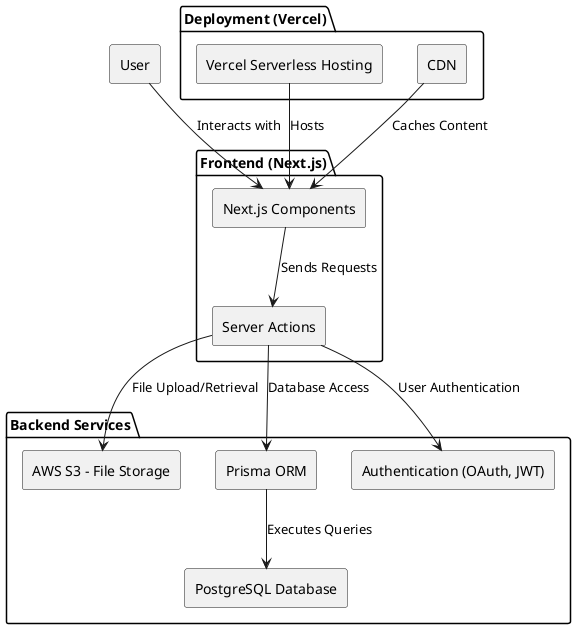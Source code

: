 @startuml
skinparam componentStyle rectangle

package "Frontend (Next.js)" {
    [Next.js Components] 
    [Server Actions]
}

package "Deployment (Vercel)" {
    [Vercel Serverless Hosting]
    [CDN]
}

package "Backend Services" {
    [AWS S3 - File Storage]
    [Prisma ORM]
    [PostgreSQL Database]
    [Authentication (OAuth, JWT)]
}

[User] --> [Next.js Components] : Interacts with
[Next.js Components] --> [Server Actions] : Sends Requests
[Server Actions] --> [Prisma ORM] : Database Access
[Server Actions] --> [AWS S3 - File Storage] : File Upload/Retrieval
[Server Actions] --> [Authentication (OAuth, JWT)] : User Authentication
[Prisma ORM] --> [PostgreSQL Database] : Executes Queries
[Vercel Serverless Hosting] --> [Next.js Components] : Hosts
[CDN] --> [Next.js Components] : Caches Content

@enduml
